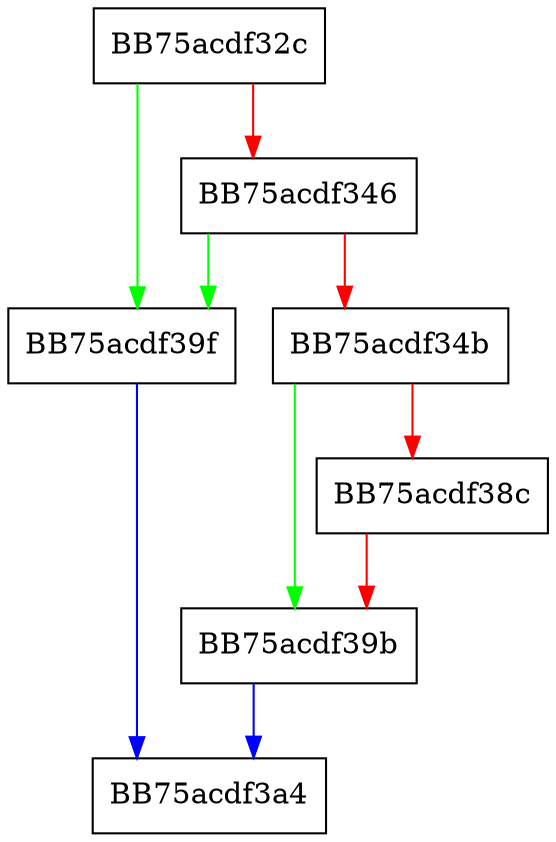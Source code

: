 digraph RemOpenFile {
  node [shape="box"];
  graph [splines=ortho];
  BB75acdf32c -> BB75acdf39f [color="green"];
  BB75acdf32c -> BB75acdf346 [color="red"];
  BB75acdf346 -> BB75acdf39f [color="green"];
  BB75acdf346 -> BB75acdf34b [color="red"];
  BB75acdf34b -> BB75acdf39b [color="green"];
  BB75acdf34b -> BB75acdf38c [color="red"];
  BB75acdf38c -> BB75acdf39b [color="red"];
  BB75acdf39b -> BB75acdf3a4 [color="blue"];
  BB75acdf39f -> BB75acdf3a4 [color="blue"];
}